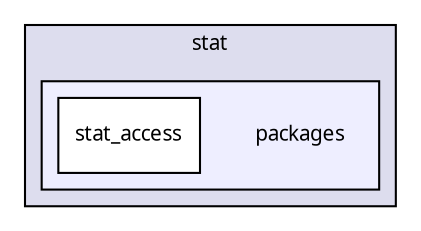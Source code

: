 digraph "packages/stat/packages/" {
  compound=true
  node [ fontsize="10", fontname="FreeSans.ttf"];
  edge [ labelfontsize="10", labelfontname="FreeSans.ttf"];
  subgraph clusterdir_72bd9ac9b57feb042627b7061d32c411 {
    graph [ bgcolor="#ddddee", pencolor="black", label="stat" fontname="FreeSans.ttf", fontsize="10", URL="dir_72bd9ac9b57feb042627b7061d32c411.html"]
  subgraph clusterdir_12e6db57c8a5e8493c4e0c2be9b37e54 {
    graph [ bgcolor="#eeeeff", pencolor="black", label="" URL="dir_12e6db57c8a5e8493c4e0c2be9b37e54.html"];
    dir_12e6db57c8a5e8493c4e0c2be9b37e54 [shape=plaintext label="packages"];
    dir_78c6c42384b7fea0810bc5cd15fc44e2 [shape=box label="stat_access" color="black" fillcolor="white" style="filled" URL="dir_78c6c42384b7fea0810bc5cd15fc44e2.html"];
  }
  }
}
